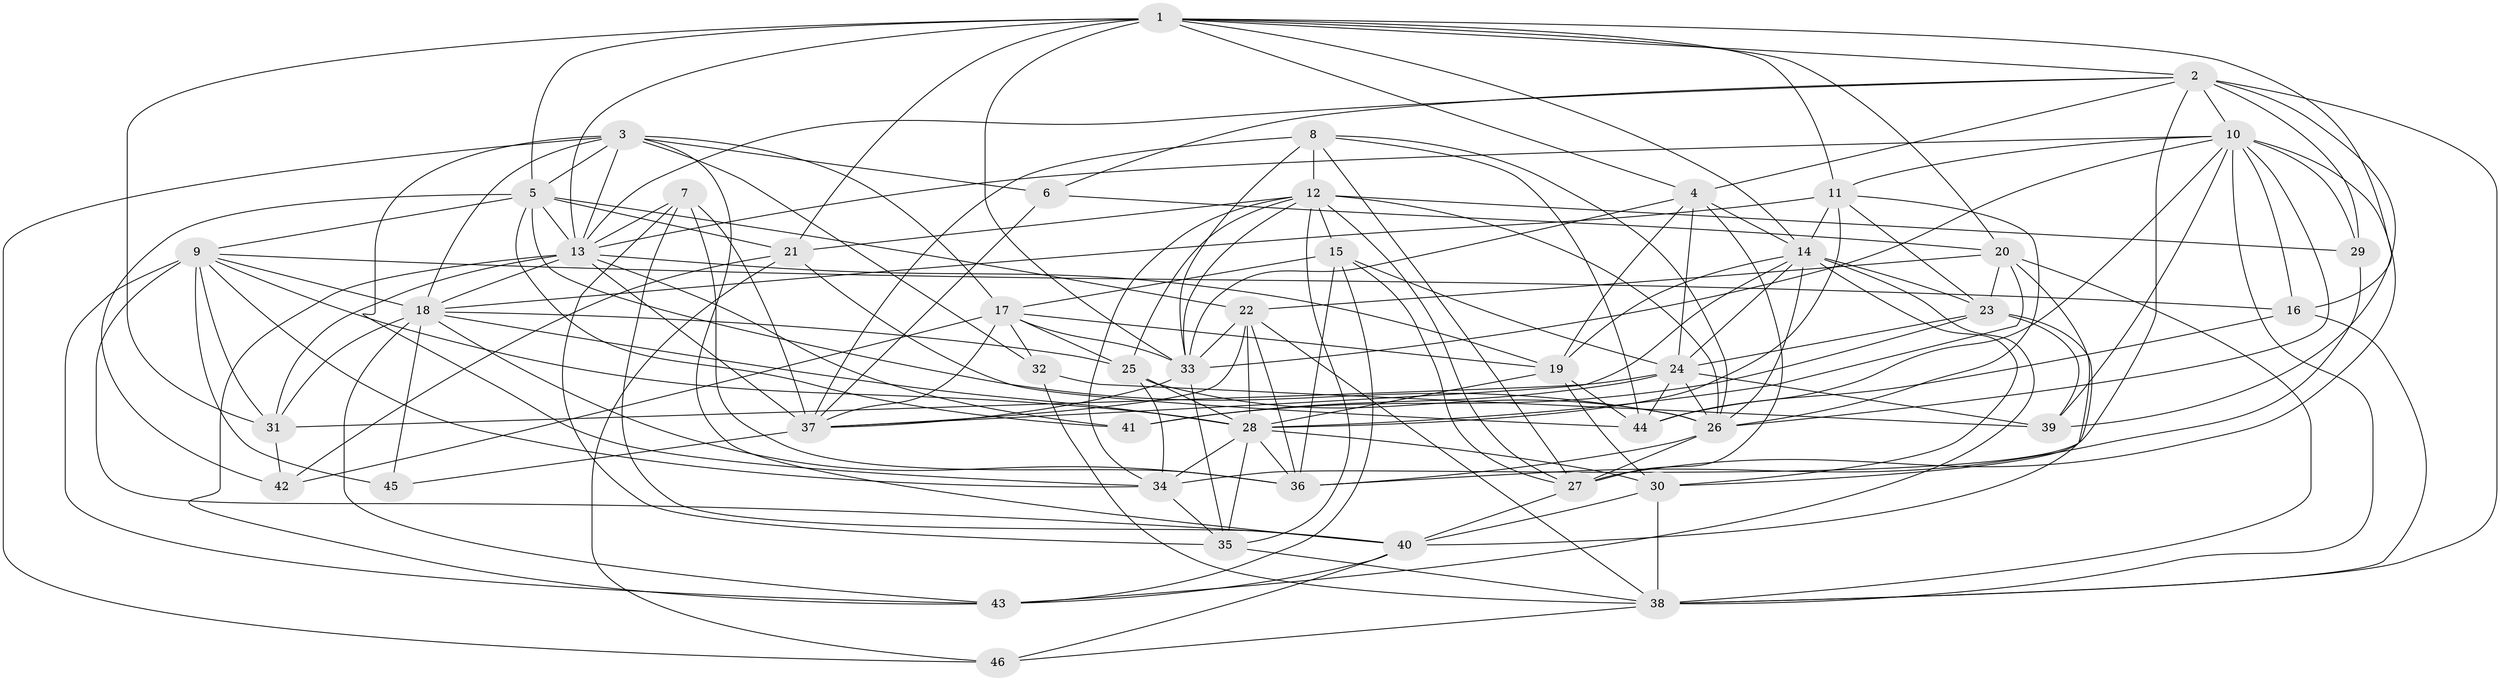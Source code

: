 // original degree distribution, {4: 1.0}
// Generated by graph-tools (version 1.1) at 2025/53/03/04/25 22:53:52]
// undirected, 46 vertices, 166 edges
graph export_dot {
  node [color=gray90,style=filled];
  1;
  2;
  3;
  4;
  5;
  6;
  7;
  8;
  9;
  10;
  11;
  12;
  13;
  14;
  15;
  16;
  17;
  18;
  19;
  20;
  21;
  22;
  23;
  24;
  25;
  26;
  27;
  28;
  29;
  30;
  31;
  32;
  33;
  34;
  35;
  36;
  37;
  38;
  39;
  40;
  41;
  42;
  43;
  44;
  45;
  46;
  1 -- 2 [weight=1.0];
  1 -- 4 [weight=1.0];
  1 -- 5 [weight=1.0];
  1 -- 11 [weight=1.0];
  1 -- 13 [weight=1.0];
  1 -- 14 [weight=1.0];
  1 -- 16 [weight=1.0];
  1 -- 20 [weight=1.0];
  1 -- 21 [weight=2.0];
  1 -- 31 [weight=1.0];
  1 -- 33 [weight=1.0];
  2 -- 4 [weight=1.0];
  2 -- 6 [weight=1.0];
  2 -- 10 [weight=1.0];
  2 -- 13 [weight=1.0];
  2 -- 29 [weight=1.0];
  2 -- 34 [weight=1.0];
  2 -- 38 [weight=1.0];
  2 -- 39 [weight=2.0];
  3 -- 5 [weight=2.0];
  3 -- 6 [weight=1.0];
  3 -- 13 [weight=1.0];
  3 -- 17 [weight=1.0];
  3 -- 18 [weight=1.0];
  3 -- 32 [weight=1.0];
  3 -- 34 [weight=1.0];
  3 -- 40 [weight=1.0];
  3 -- 46 [weight=1.0];
  4 -- 14 [weight=1.0];
  4 -- 19 [weight=1.0];
  4 -- 24 [weight=2.0];
  4 -- 27 [weight=1.0];
  4 -- 33 [weight=1.0];
  5 -- 9 [weight=1.0];
  5 -- 13 [weight=1.0];
  5 -- 21 [weight=3.0];
  5 -- 22 [weight=1.0];
  5 -- 26 [weight=1.0];
  5 -- 41 [weight=1.0];
  5 -- 42 [weight=1.0];
  6 -- 20 [weight=1.0];
  6 -- 37 [weight=1.0];
  7 -- 13 [weight=1.0];
  7 -- 35 [weight=1.0];
  7 -- 36 [weight=1.0];
  7 -- 37 [weight=1.0];
  7 -- 40 [weight=2.0];
  8 -- 12 [weight=2.0];
  8 -- 26 [weight=1.0];
  8 -- 27 [weight=1.0];
  8 -- 33 [weight=2.0];
  8 -- 37 [weight=1.0];
  8 -- 44 [weight=1.0];
  9 -- 16 [weight=1.0];
  9 -- 18 [weight=1.0];
  9 -- 28 [weight=1.0];
  9 -- 31 [weight=1.0];
  9 -- 34 [weight=1.0];
  9 -- 40 [weight=1.0];
  9 -- 43 [weight=1.0];
  9 -- 45 [weight=2.0];
  10 -- 11 [weight=1.0];
  10 -- 13 [weight=1.0];
  10 -- 16 [weight=1.0];
  10 -- 26 [weight=1.0];
  10 -- 27 [weight=2.0];
  10 -- 29 [weight=1.0];
  10 -- 33 [weight=1.0];
  10 -- 38 [weight=1.0];
  10 -- 39 [weight=1.0];
  10 -- 44 [weight=1.0];
  11 -- 14 [weight=1.0];
  11 -- 18 [weight=1.0];
  11 -- 23 [weight=1.0];
  11 -- 26 [weight=2.0];
  11 -- 28 [weight=1.0];
  12 -- 15 [weight=2.0];
  12 -- 21 [weight=1.0];
  12 -- 25 [weight=1.0];
  12 -- 26 [weight=1.0];
  12 -- 27 [weight=1.0];
  12 -- 29 [weight=1.0];
  12 -- 33 [weight=1.0];
  12 -- 34 [weight=1.0];
  12 -- 35 [weight=1.0];
  13 -- 18 [weight=1.0];
  13 -- 19 [weight=1.0];
  13 -- 31 [weight=1.0];
  13 -- 37 [weight=1.0];
  13 -- 41 [weight=1.0];
  13 -- 43 [weight=1.0];
  14 -- 19 [weight=1.0];
  14 -- 23 [weight=1.0];
  14 -- 24 [weight=1.0];
  14 -- 26 [weight=1.0];
  14 -- 30 [weight=1.0];
  14 -- 37 [weight=1.0];
  14 -- 43 [weight=1.0];
  15 -- 17 [weight=2.0];
  15 -- 24 [weight=1.0];
  15 -- 27 [weight=1.0];
  15 -- 36 [weight=1.0];
  15 -- 43 [weight=1.0];
  16 -- 38 [weight=1.0];
  16 -- 44 [weight=2.0];
  17 -- 19 [weight=2.0];
  17 -- 25 [weight=1.0];
  17 -- 32 [weight=3.0];
  17 -- 33 [weight=1.0];
  17 -- 37 [weight=1.0];
  17 -- 42 [weight=1.0];
  18 -- 25 [weight=1.0];
  18 -- 28 [weight=1.0];
  18 -- 31 [weight=1.0];
  18 -- 36 [weight=1.0];
  18 -- 43 [weight=1.0];
  18 -- 45 [weight=1.0];
  19 -- 28 [weight=1.0];
  19 -- 30 [weight=1.0];
  19 -- 44 [weight=1.0];
  20 -- 22 [weight=1.0];
  20 -- 23 [weight=1.0];
  20 -- 28 [weight=1.0];
  20 -- 30 [weight=2.0];
  20 -- 38 [weight=1.0];
  21 -- 42 [weight=1.0];
  21 -- 44 [weight=2.0];
  21 -- 46 [weight=1.0];
  22 -- 28 [weight=1.0];
  22 -- 33 [weight=1.0];
  22 -- 36 [weight=1.0];
  22 -- 37 [weight=2.0];
  22 -- 38 [weight=1.0];
  23 -- 24 [weight=1.0];
  23 -- 39 [weight=1.0];
  23 -- 40 [weight=2.0];
  23 -- 41 [weight=1.0];
  24 -- 26 [weight=1.0];
  24 -- 31 [weight=1.0];
  24 -- 39 [weight=1.0];
  24 -- 41 [weight=1.0];
  24 -- 44 [weight=1.0];
  25 -- 26 [weight=1.0];
  25 -- 28 [weight=2.0];
  25 -- 34 [weight=2.0];
  26 -- 27 [weight=1.0];
  26 -- 36 [weight=2.0];
  27 -- 40 [weight=1.0];
  28 -- 30 [weight=1.0];
  28 -- 34 [weight=1.0];
  28 -- 35 [weight=1.0];
  28 -- 36 [weight=1.0];
  29 -- 36 [weight=1.0];
  30 -- 38 [weight=2.0];
  30 -- 40 [weight=1.0];
  31 -- 42 [weight=1.0];
  32 -- 38 [weight=1.0];
  32 -- 39 [weight=1.0];
  33 -- 35 [weight=1.0];
  33 -- 37 [weight=1.0];
  34 -- 35 [weight=1.0];
  35 -- 38 [weight=1.0];
  37 -- 45 [weight=1.0];
  38 -- 46 [weight=1.0];
  40 -- 43 [weight=1.0];
  40 -- 46 [weight=1.0];
}
